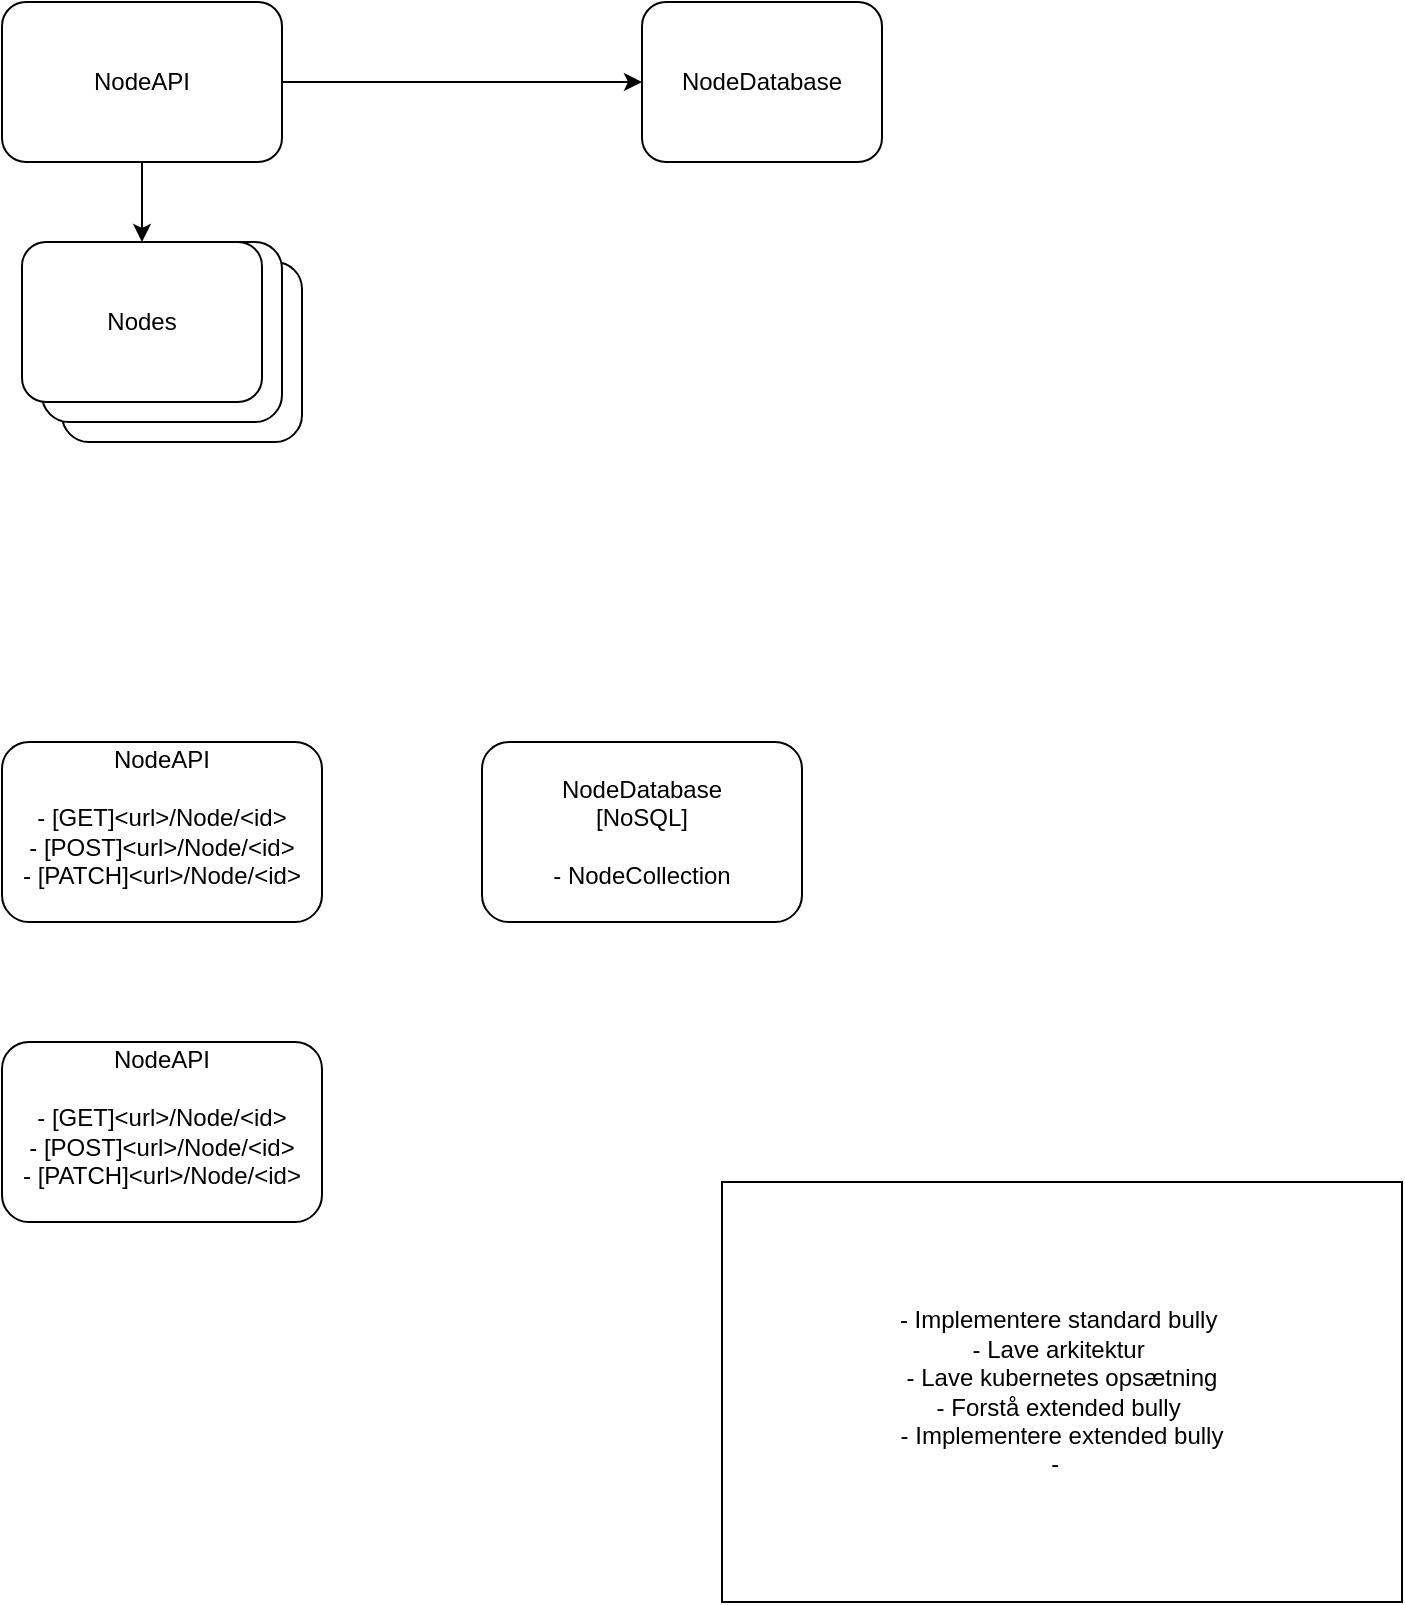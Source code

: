 <mxfile>
    <diagram id="vmWsI6P5mTRuVI_rVKc1" name="Page-1">
        <mxGraphModel dx="558" dy="798" grid="1" gridSize="10" guides="1" tooltips="1" connect="1" arrows="1" fold="1" page="1" pageScale="1" pageWidth="827" pageHeight="1169" math="0" shadow="0">
            <root>
                <mxCell id="0"/>
                <mxCell id="1" parent="0"/>
                <mxCell id="2" value="NodeDatabase" style="rounded=1;whiteSpace=wrap;html=1;" parent="1" vertex="1">
                    <mxGeometry x="400" y="80" width="120" height="80" as="geometry"/>
                </mxCell>
                <mxCell id="3" value="NodeAPI" style="rounded=1;whiteSpace=wrap;html=1;" parent="1" vertex="1">
                    <mxGeometry x="80" y="80" width="140" height="80" as="geometry"/>
                </mxCell>
                <mxCell id="4" value="" style="rounded=1;whiteSpace=wrap;html=1;" parent="1" vertex="1">
                    <mxGeometry x="110" y="210" width="120" height="90" as="geometry"/>
                </mxCell>
                <mxCell id="6" value="" style="rounded=1;whiteSpace=wrap;html=1;" parent="1" vertex="1">
                    <mxGeometry x="100" y="200" width="120" height="90" as="geometry"/>
                </mxCell>
                <mxCell id="5" value="Nodes" style="rounded=1;whiteSpace=wrap;html=1;" parent="1" vertex="1">
                    <mxGeometry x="90" y="200" width="120" height="80" as="geometry"/>
                </mxCell>
                <mxCell id="7" value="" style="endArrow=classic;html=1;entryX=0;entryY=0.5;entryDx=0;entryDy=0;exitX=1;exitY=0.5;exitDx=0;exitDy=0;" parent="1" source="3" target="2" edge="1">
                    <mxGeometry width="50" height="50" relative="1" as="geometry">
                        <mxPoint x="210" y="360" as="sourcePoint"/>
                        <mxPoint x="260" y="310" as="targetPoint"/>
                    </mxGeometry>
                </mxCell>
                <mxCell id="8" value="" style="endArrow=classic;html=1;entryX=0.5;entryY=0;entryDx=0;entryDy=0;exitX=0.5;exitY=1;exitDx=0;exitDy=0;" parent="1" source="3" target="5" edge="1">
                    <mxGeometry width="50" height="50" relative="1" as="geometry">
                        <mxPoint x="230" y="130" as="sourcePoint"/>
                        <mxPoint x="270" y="130" as="targetPoint"/>
                    </mxGeometry>
                </mxCell>
                <mxCell id="9" value="NodeAPI&lt;br&gt;&lt;br&gt;- [GET]&amp;lt;url&amp;gt;/Node/&amp;lt;id&amp;gt;&lt;br&gt;- [POST]&amp;lt;url&amp;gt;/Node/&amp;lt;id&amp;gt;&lt;br&gt;- [PATCH]&amp;lt;url&amp;gt;/Node/&amp;lt;id&amp;gt;&lt;br&gt;&lt;br&gt;" style="rounded=1;whiteSpace=wrap;html=1;align=center;" parent="1" vertex="1">
                    <mxGeometry x="80" y="450" width="160" height="90" as="geometry"/>
                </mxCell>
                <mxCell id="10" value="NodeDatabase&lt;br&gt;[NoSQL]&lt;br&gt;&lt;br&gt;- NodeCollection" style="rounded=1;whiteSpace=wrap;html=1;align=center;" parent="1" vertex="1">
                    <mxGeometry x="320" y="450" width="160" height="90" as="geometry"/>
                </mxCell>
                <mxCell id="11" value="NodeAPI&lt;br&gt;&lt;br&gt;- [GET]&amp;lt;url&amp;gt;/Node/&amp;lt;id&amp;gt;&lt;br&gt;- [POST]&amp;lt;url&amp;gt;/Node/&amp;lt;id&amp;gt;&lt;br&gt;- [PATCH]&amp;lt;url&amp;gt;/Node/&amp;lt;id&amp;gt;&lt;br&gt;&lt;br&gt;" style="rounded=1;whiteSpace=wrap;html=1;align=center;" parent="1" vertex="1">
                    <mxGeometry x="80" y="600" width="160" height="90" as="geometry"/>
                </mxCell>
                <mxCell id="12" value="- Implementere standard bully&amp;nbsp;&lt;br&gt;- Lave arkitektur&amp;nbsp;&lt;br&gt;- Lave kubernetes opsætning&lt;br&gt;- Forstå extended bully&amp;nbsp;&lt;br&gt;- Implementere extended bully&lt;br&gt;-&amp;nbsp;&amp;nbsp;" style="whiteSpace=wrap;html=1;" vertex="1" parent="1">
                    <mxGeometry x="440" y="670" width="340" height="210" as="geometry"/>
                </mxCell>
            </root>
        </mxGraphModel>
    </diagram>
</mxfile>